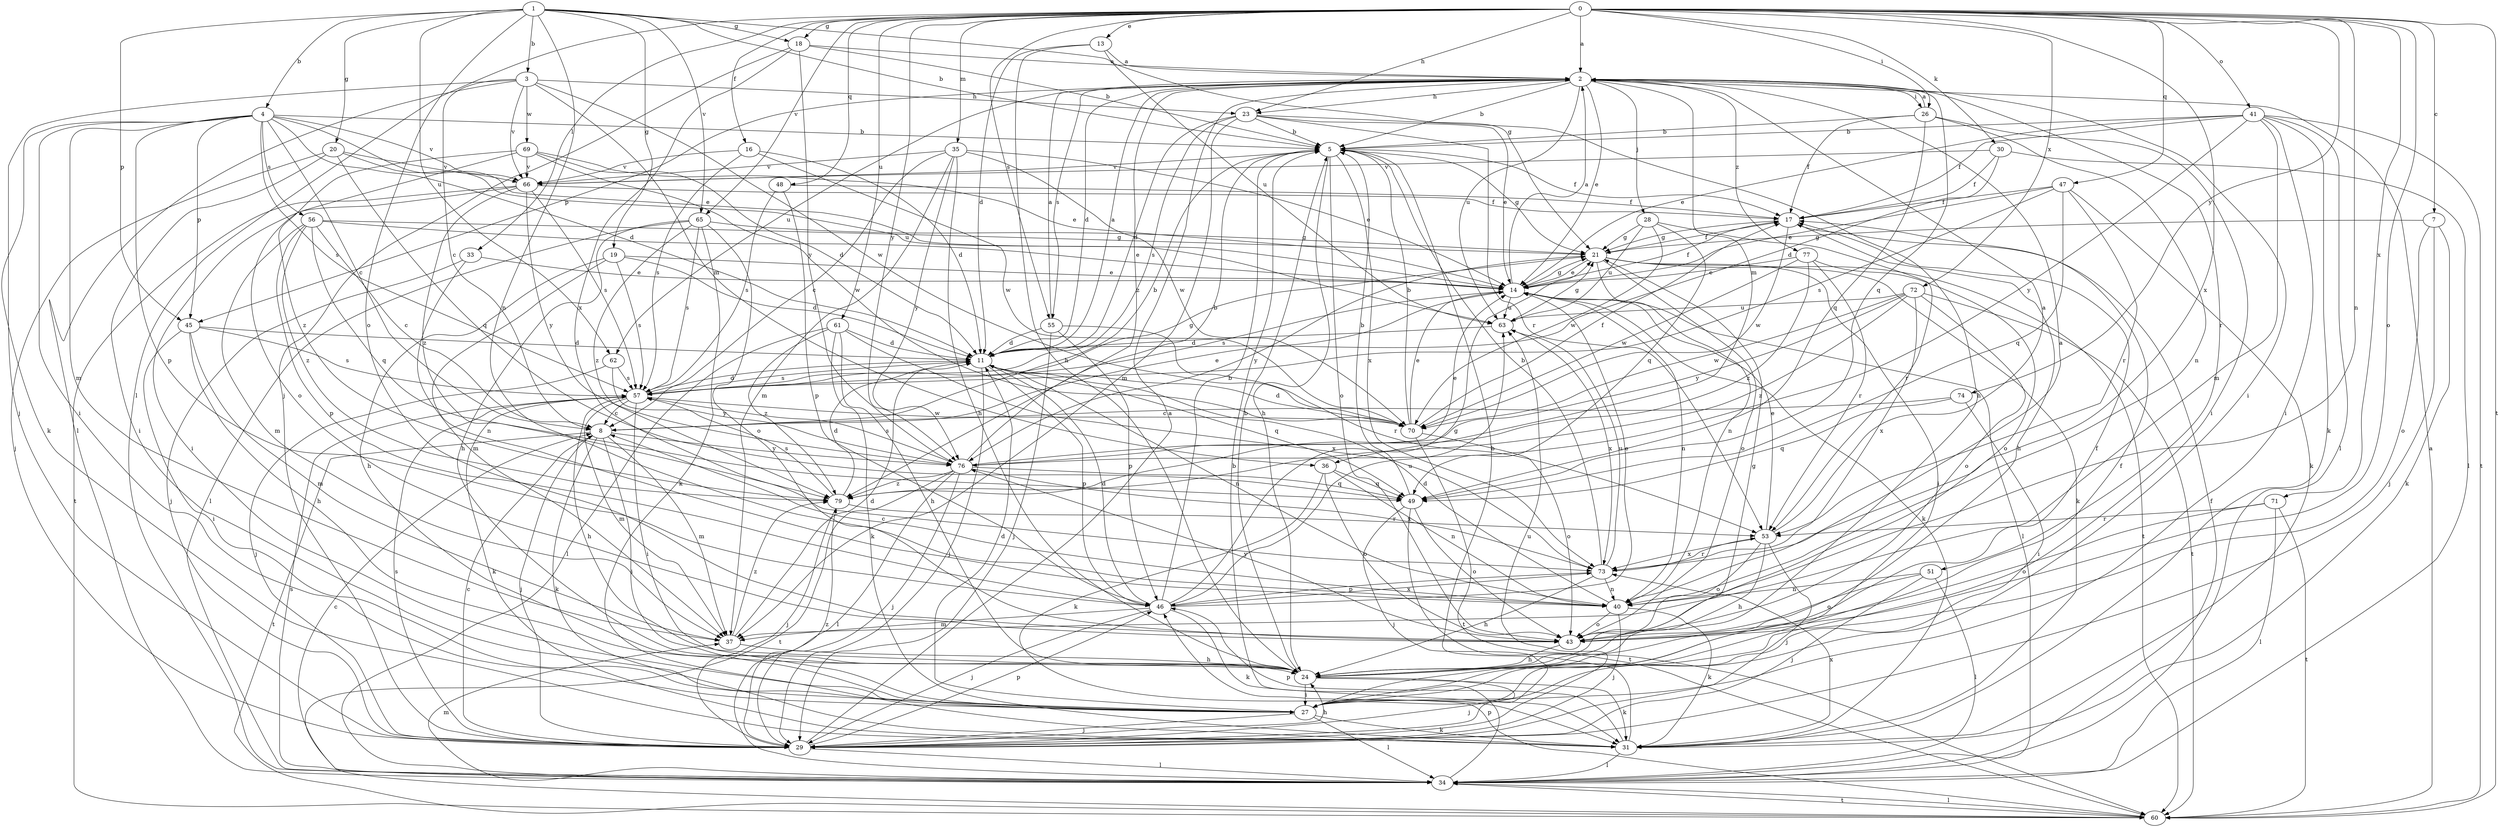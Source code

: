 strict digraph  {
0;
1;
2;
3;
4;
5;
7;
8;
11;
13;
14;
16;
17;
18;
19;
20;
21;
23;
24;
26;
27;
28;
29;
30;
31;
33;
34;
35;
36;
37;
40;
41;
43;
45;
46;
47;
48;
49;
51;
53;
55;
56;
57;
60;
61;
62;
63;
65;
66;
69;
70;
71;
72;
73;
74;
76;
77;
79;
0 -> 2  [label=a];
0 -> 7  [label=c];
0 -> 13  [label=e];
0 -> 16  [label=f];
0 -> 18  [label=g];
0 -> 23  [label=h];
0 -> 26  [label=i];
0 -> 30  [label=k];
0 -> 33  [label=l];
0 -> 34  [label=l];
0 -> 35  [label=m];
0 -> 40  [label=n];
0 -> 41  [label=o];
0 -> 43  [label=o];
0 -> 47  [label=q];
0 -> 48  [label=q];
0 -> 55  [label=s];
0 -> 60  [label=t];
0 -> 61  [label=u];
0 -> 65  [label=v];
0 -> 71  [label=x];
0 -> 72  [label=x];
0 -> 73  [label=x];
0 -> 74  [label=y];
0 -> 76  [label=y];
1 -> 3  [label=b];
1 -> 4  [label=b];
1 -> 5  [label=b];
1 -> 18  [label=g];
1 -> 19  [label=g];
1 -> 20  [label=g];
1 -> 21  [label=g];
1 -> 40  [label=n];
1 -> 43  [label=o];
1 -> 45  [label=p];
1 -> 62  [label=u];
1 -> 65  [label=v];
2 -> 5  [label=b];
2 -> 11  [label=d];
2 -> 14  [label=e];
2 -> 23  [label=h];
2 -> 26  [label=i];
2 -> 27  [label=i];
2 -> 28  [label=j];
2 -> 36  [label=m];
2 -> 45  [label=p];
2 -> 49  [label=q];
2 -> 51  [label=r];
2 -> 55  [label=s];
2 -> 62  [label=u];
2 -> 63  [label=u];
2 -> 77  [label=z];
2 -> 79  [label=z];
3 -> 8  [label=c];
3 -> 23  [label=h];
3 -> 29  [label=j];
3 -> 34  [label=l];
3 -> 36  [label=m];
3 -> 66  [label=v];
3 -> 69  [label=w];
3 -> 70  [label=w];
4 -> 5  [label=b];
4 -> 8  [label=c];
4 -> 11  [label=d];
4 -> 14  [label=e];
4 -> 27  [label=i];
4 -> 31  [label=k];
4 -> 37  [label=m];
4 -> 45  [label=p];
4 -> 46  [label=p];
4 -> 56  [label=s];
4 -> 57  [label=s];
4 -> 66  [label=v];
5 -> 17  [label=f];
5 -> 21  [label=g];
5 -> 24  [label=h];
5 -> 43  [label=o];
5 -> 66  [label=v];
5 -> 73  [label=x];
7 -> 21  [label=g];
7 -> 29  [label=j];
7 -> 31  [label=k];
7 -> 43  [label=o];
8 -> 5  [label=b];
8 -> 14  [label=e];
8 -> 27  [label=i];
8 -> 29  [label=j];
8 -> 31  [label=k];
8 -> 37  [label=m];
8 -> 60  [label=t];
8 -> 76  [label=y];
11 -> 2  [label=a];
11 -> 29  [label=j];
11 -> 40  [label=n];
11 -> 46  [label=p];
11 -> 49  [label=q];
11 -> 57  [label=s];
13 -> 2  [label=a];
13 -> 11  [label=d];
13 -> 24  [label=h];
13 -> 63  [label=u];
14 -> 2  [label=a];
14 -> 17  [label=f];
14 -> 21  [label=g];
14 -> 31  [label=k];
14 -> 34  [label=l];
14 -> 40  [label=n];
14 -> 57  [label=s];
14 -> 63  [label=u];
16 -> 11  [label=d];
16 -> 57  [label=s];
16 -> 66  [label=v];
16 -> 70  [label=w];
17 -> 21  [label=g];
17 -> 24  [label=h];
17 -> 70  [label=w];
18 -> 2  [label=a];
18 -> 5  [label=b];
18 -> 29  [label=j];
18 -> 73  [label=x];
18 -> 76  [label=y];
19 -> 11  [label=d];
19 -> 14  [label=e];
19 -> 24  [label=h];
19 -> 40  [label=n];
19 -> 57  [label=s];
20 -> 27  [label=i];
20 -> 29  [label=j];
20 -> 49  [label=q];
20 -> 63  [label=u];
20 -> 66  [label=v];
21 -> 14  [label=e];
21 -> 17  [label=f];
21 -> 27  [label=i];
21 -> 31  [label=k];
21 -> 40  [label=n];
21 -> 43  [label=o];
21 -> 60  [label=t];
21 -> 76  [label=y];
23 -> 5  [label=b];
23 -> 11  [label=d];
23 -> 14  [label=e];
23 -> 24  [label=h];
23 -> 37  [label=m];
23 -> 53  [label=r];
23 -> 57  [label=s];
24 -> 5  [label=b];
24 -> 17  [label=f];
24 -> 21  [label=g];
24 -> 27  [label=i];
24 -> 29  [label=j];
24 -> 31  [label=k];
26 -> 2  [label=a];
26 -> 5  [label=b];
26 -> 17  [label=f];
26 -> 27  [label=i];
26 -> 40  [label=n];
26 -> 49  [label=q];
27 -> 11  [label=d];
27 -> 17  [label=f];
27 -> 29  [label=j];
27 -> 31  [label=k];
27 -> 34  [label=l];
28 -> 21  [label=g];
28 -> 49  [label=q];
28 -> 53  [label=r];
28 -> 63  [label=u];
28 -> 70  [label=w];
29 -> 2  [label=a];
29 -> 8  [label=c];
29 -> 24  [label=h];
29 -> 34  [label=l];
29 -> 46  [label=p];
29 -> 57  [label=s];
29 -> 63  [label=u];
29 -> 79  [label=z];
30 -> 11  [label=d];
30 -> 17  [label=f];
30 -> 34  [label=l];
30 -> 66  [label=v];
31 -> 5  [label=b];
31 -> 34  [label=l];
31 -> 46  [label=p];
31 -> 73  [label=x];
33 -> 14  [label=e];
33 -> 29  [label=j];
33 -> 37  [label=m];
34 -> 5  [label=b];
34 -> 8  [label=c];
34 -> 17  [label=f];
34 -> 37  [label=m];
34 -> 57  [label=s];
34 -> 60  [label=t];
35 -> 8  [label=c];
35 -> 14  [label=e];
35 -> 24  [label=h];
35 -> 37  [label=m];
35 -> 66  [label=v];
35 -> 70  [label=w];
35 -> 76  [label=y];
36 -> 31  [label=k];
36 -> 40  [label=n];
36 -> 43  [label=o];
36 -> 49  [label=q];
37 -> 11  [label=d];
37 -> 24  [label=h];
37 -> 79  [label=z];
40 -> 2  [label=a];
40 -> 8  [label=c];
40 -> 11  [label=d];
40 -> 29  [label=j];
40 -> 31  [label=k];
40 -> 43  [label=o];
41 -> 5  [label=b];
41 -> 14  [label=e];
41 -> 17  [label=f];
41 -> 27  [label=i];
41 -> 31  [label=k];
41 -> 34  [label=l];
41 -> 37  [label=m];
41 -> 60  [label=t];
41 -> 76  [label=y];
43 -> 24  [label=h];
43 -> 76  [label=y];
45 -> 11  [label=d];
45 -> 24  [label=h];
45 -> 27  [label=i];
45 -> 37  [label=m];
45 -> 57  [label=s];
46 -> 5  [label=b];
46 -> 11  [label=d];
46 -> 14  [label=e];
46 -> 21  [label=g];
46 -> 29  [label=j];
46 -> 31  [label=k];
46 -> 37  [label=m];
46 -> 63  [label=u];
46 -> 73  [label=x];
47 -> 14  [label=e];
47 -> 17  [label=f];
47 -> 31  [label=k];
47 -> 49  [label=q];
47 -> 53  [label=r];
47 -> 57  [label=s];
48 -> 17  [label=f];
48 -> 46  [label=p];
48 -> 57  [label=s];
49 -> 5  [label=b];
49 -> 29  [label=j];
49 -> 43  [label=o];
49 -> 60  [label=t];
51 -> 29  [label=j];
51 -> 34  [label=l];
51 -> 40  [label=n];
51 -> 43  [label=o];
53 -> 2  [label=a];
53 -> 14  [label=e];
53 -> 24  [label=h];
53 -> 29  [label=j];
53 -> 43  [label=o];
53 -> 73  [label=x];
55 -> 2  [label=a];
55 -> 11  [label=d];
55 -> 29  [label=j];
55 -> 46  [label=p];
55 -> 53  [label=r];
56 -> 8  [label=c];
56 -> 14  [label=e];
56 -> 21  [label=g];
56 -> 37  [label=m];
56 -> 46  [label=p];
56 -> 49  [label=q];
56 -> 79  [label=z];
57 -> 8  [label=c];
57 -> 11  [label=d];
57 -> 21  [label=g];
57 -> 24  [label=h];
57 -> 27  [label=i];
57 -> 31  [label=k];
57 -> 37  [label=m];
57 -> 70  [label=w];
60 -> 2  [label=a];
60 -> 34  [label=l];
60 -> 46  [label=p];
61 -> 11  [label=d];
61 -> 24  [label=h];
61 -> 31  [label=k];
61 -> 34  [label=l];
61 -> 73  [label=x];
61 -> 79  [label=z];
62 -> 29  [label=j];
62 -> 57  [label=s];
62 -> 76  [label=y];
63 -> 11  [label=d];
63 -> 21  [label=g];
63 -> 73  [label=x];
65 -> 21  [label=g];
65 -> 24  [label=h];
65 -> 31  [label=k];
65 -> 34  [label=l];
65 -> 43  [label=o];
65 -> 57  [label=s];
65 -> 79  [label=z];
66 -> 17  [label=f];
66 -> 27  [label=i];
66 -> 57  [label=s];
66 -> 60  [label=t];
66 -> 76  [label=y];
66 -> 79  [label=z];
69 -> 11  [label=d];
69 -> 14  [label=e];
69 -> 43  [label=o];
69 -> 66  [label=v];
69 -> 70  [label=w];
69 -> 79  [label=z];
70 -> 5  [label=b];
70 -> 11  [label=d];
70 -> 14  [label=e];
70 -> 17  [label=f];
70 -> 43  [label=o];
70 -> 60  [label=t];
71 -> 34  [label=l];
71 -> 43  [label=o];
71 -> 53  [label=r];
71 -> 60  [label=t];
72 -> 43  [label=o];
72 -> 60  [label=t];
72 -> 63  [label=u];
72 -> 70  [label=w];
72 -> 73  [label=x];
72 -> 76  [label=y];
72 -> 79  [label=z];
73 -> 5  [label=b];
73 -> 24  [label=h];
73 -> 40  [label=n];
73 -> 46  [label=p];
73 -> 53  [label=r];
73 -> 63  [label=u];
74 -> 8  [label=c];
74 -> 27  [label=i];
74 -> 49  [label=q];
76 -> 5  [label=b];
76 -> 14  [label=e];
76 -> 29  [label=j];
76 -> 34  [label=l];
76 -> 49  [label=q];
76 -> 57  [label=s];
76 -> 60  [label=t];
76 -> 73  [label=x];
76 -> 79  [label=z];
77 -> 14  [label=e];
77 -> 43  [label=o];
77 -> 53  [label=r];
77 -> 70  [label=w];
77 -> 79  [label=z];
79 -> 11  [label=d];
79 -> 29  [label=j];
79 -> 53  [label=r];
79 -> 57  [label=s];
}
